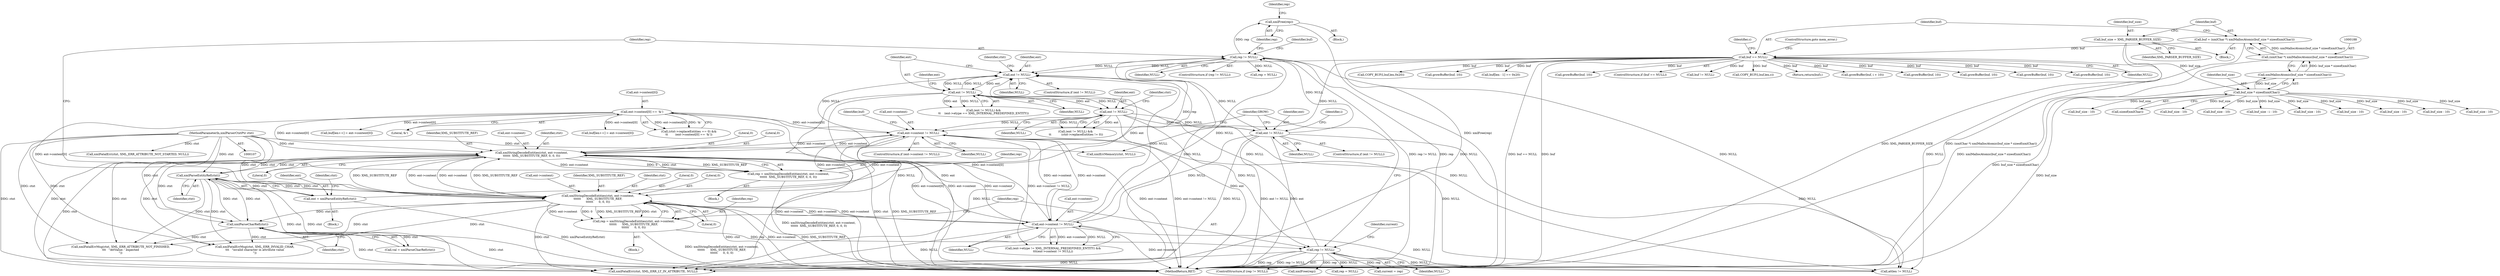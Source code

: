 digraph "0_Chrome_d0947db40187f4708c58e64cbd6013faf9eddeed_0@pointer" {
"1000600" [label="(Call,xmlFree(rep))"];
"1000596" [label="(Call,rep != NULL)"];
"1000584" [label="(Call,rep = xmlStringDecodeEntities(ctxt, ent->content,\n\t\t\t\t\t\t  XML_SUBSTITUTE_REF, 0, 0, 0))"];
"1000586" [label="(Call,xmlStringDecodeEntities(ctxt, ent->content,\n\t\t\t\t\t\t  XML_SUBSTITUTE_REF, 0, 0, 0))"];
"1000337" [label="(Call,xmlParseEntityRef(ctxt))"];
"1000238" [label="(Call,xmlParseCharRef(ctxt))"];
"1000453" [label="(Call,xmlStringDecodeEntities(ctxt, ent->content,\n\t\t\t\t\t\t      XML_SUBSTITUTE_REF,\n\t\t\t\t\t\t      0, 0, 0))"];
"1000108" [label="(MethodParameterIn,xmlParserCtxtPtr ctxt)"];
"1000382" [label="(Call,ent->content[0] == '&')"];
"1000537" [label="(Call,ent->content != NULL)"];
"1000578" [label="(Call,ent->content != NULL)"];
"1000554" [label="(Call,ent != NULL)"];
"1000435" [label="(Call,ent != NULL)"];
"1000356" [label="(Call,ent != NULL)"];
"1000344" [label="(Call,ent != NULL)"];
"1000335" [label="(Call,ent = xmlParseEntityRef(ctxt))"];
"1000195" [label="(Call,buf == NULL)"];
"1000185" [label="(Call,buf = (xmlChar *) xmlMallocAtomic(buf_size * sizeof(xmlChar)))"];
"1000187" [label="(Call,(xmlChar *) xmlMallocAtomic(buf_size * sizeof(xmlChar)))"];
"1000189" [label="(Call,xmlMallocAtomic(buf_size * sizeof(xmlChar)))"];
"1000190" [label="(Call,buf_size * sizeof(xmlChar))"];
"1000182" [label="(Call,buf_size = XML_PARSER_BUFFER_SIZE)"];
"1000463" [label="(Call,rep != NULL)"];
"1000451" [label="(Call,rep = xmlStringDecodeEntities(ctxt, ent->content,\n\t\t\t\t\t\t      XML_SUBSTITUTE_REF,\n\t\t\t\t\t\t      0, 0, 0))"];
"1000468" [label="(Identifier,current)"];
"1000465" [label="(Identifier,NULL)"];
"1000785" [label="(Call,attlen != NULL)"];
"1000553" [label="(ControlStructure,if (ent != NULL))"];
"1000257" [label="(Call,growBuffer(buf, 10))"];
"1000334" [label="(Block,)"];
"1000358" [label="(Identifier,NULL)"];
"1000582" [label="(Identifier,NULL)"];
"1000555" [label="(Identifier,ent)"];
"1000583" [label="(Block,)"];
"1000594" [label="(Literal,0)"];
"1000192" [label="(Call,sizeof(xmlChar))"];
"1000194" [label="(ControlStructure,if (buf == NULL))"];
"1000799" [label="(Call,buf != NULL)"];
"1000702" [label="(Call,COPY_BUF(l,buf,len,c))"];
"1000792" [label="(Return,return(buf);)"];
"1000464" [label="(Identifier,rep)"];
"1000422" [label="(Call,buf[len++] = ent->content[0])"];
"1000599" [label="(Block,)"];
"1000455" [label="(Call,ent->content)"];
"1000572" [label="(Call,(ent->etype != XML_INTERNAL_PREDEFINED_ENTITY) &&\n\t\t\t(ent->content != NULL))"];
"1000195" [label="(Call,buf == NULL)"];
"1000719" [label="(Identifier,GROW)"];
"1000458" [label="(Identifier,XML_SUBSTITUTE_REF)"];
"1000461" [label="(Literal,0)"];
"1000529" [label="(Call,buf_size - 10)"];
"1000349" [label="(Identifier,ctxt)"];
"1000271" [label="(Call,buf_size - 10)"];
"1000614" [label="(Call,buf_size - i - 10)"];
"1000462" [label="(ControlStructure,if (rep != NULL))"];
"1000598" [label="(Identifier,NULL)"];
"1000454" [label="(Identifier,ctxt)"];
"1000620" [label="(Call,growBuffer(buf, i + 10))"];
"1000591" [label="(Identifier,XML_SUBSTITUTE_REF)"];
"1000196" [label="(Identifier,buf)"];
"1000183" [label="(Identifier,buf_size)"];
"1000335" [label="(Call,ent = xmlParseEntityRef(ctxt))"];
"1000595" [label="(ControlStructure,if (rep != NULL))"];
"1000176" [label="(Call,xmlFatalErr(ctxt, XML_ERR_ATTRIBUTE_NOT_STARTED, NULL))"];
"1000344" [label="(Call,ent != NULL)"];
"1000588" [label="(Call,ent->content)"];
"1000108" [label="(MethodParameterIn,xmlParserCtxtPtr ctxt)"];
"1000440" [label="(Identifier,ctxt)"];
"1000111" [label="(Block,)"];
"1000586" [label="(Call,xmlStringDecodeEntities(ctxt, ent->content,\n\t\t\t\t\t\t  XML_SUBSTITUTE_REF, 0, 0, 0))"];
"1000460" [label="(Literal,0)"];
"1000382" [label="(Call,ent->content[0] == '&')"];
"1000519" [label="(Call,xmlFree(rep))"];
"1000336" [label="(Identifier,ent)"];
"1000346" [label="(Identifier,NULL)"];
"1000537" [label="(Call,ent->content != NULL)"];
"1000434" [label="(Call,(ent != NULL) && \n\t\t           (ctxt->replaceEntities != 0))"];
"1000453" [label="(Call,xmlStringDecodeEntities(ctxt, ent->content,\n\t\t\t\t\t\t      XML_SUBSTITUTE_REF,\n\t\t\t\t\t\t      0, 0, 0))"];
"1000388" [label="(Literal,'&')"];
"1000435" [label="(Call,ent != NULL)"];
"1000542" [label="(Call,buf[len++] = ent->content[0])"];
"1000236" [label="(Call,val = xmlParseCharRef(ctxt))"];
"1000341" [label="(Identifier,ctxt)"];
"1000521" [label="(Call,rep = NULL)"];
"1000795" [label="(Call,xmlErrMemory(ctxt, NULL))"];
"1000372" [label="(Call,growBuffer(buf, 10))"];
"1000603" [label="(Identifier,rep)"];
"1000451" [label="(Call,rep = xmlStringDecodeEntities(ctxt, ent->content,\n\t\t\t\t\t\t      XML_SUBSTITUTE_REF,\n\t\t\t\t\t\t      0, 0, 0))"];
"1000368" [label="(Call,buf_size - 10)"];
"1000239" [label="(Identifier,ctxt)"];
"1000191" [label="(Identifier,buf_size)"];
"1000450" [label="(Block,)"];
"1000383" [label="(Call,ent->content[0])"];
"1000596" [label="(Call,rep != NULL)"];
"1000459" [label="(Literal,0)"];
"1000710" [label="(Call,buf_size - 10)"];
"1000356" [label="(Call,ent != NULL)"];
"1000198" [label="(ControlStructure,goto mem_error;)"];
"1000560" [label="(Identifier,i)"];
"1000184" [label="(Identifier,XML_PARSER_BUFFER_SIZE)"];
"1000357" [label="(Identifier,ent)"];
"1000437" [label="(Identifier,NULL)"];
"1000533" [label="(Call,growBuffer(buf, 10))"];
"1000597" [label="(Identifier,rep)"];
"1000345" [label="(Identifier,ent)"];
"1000182" [label="(Call,buf_size = XML_PARSER_BUFFER_SIZE)"];
"1000587" [label="(Identifier,ctxt)"];
"1000317" [label="(Call,buf_size - 10)"];
"1000321" [label="(Call,growBuffer(buf, 10))"];
"1000238" [label="(Call,xmlParseCharRef(ctxt))"];
"1000579" [label="(Call,ent->content)"];
"1000376" [label="(Call,(ctxt->replaceEntities == 0) &&\n\t\t        (ent->content[0] == '&'))"];
"1000544" [label="(Identifier,buf)"];
"1000343" [label="(ControlStructure,if (ent != NULL))"];
"1000584" [label="(Call,rep = xmlStringDecodeEntities(ctxt, ent->content,\n\t\t\t\t\t\t  XML_SUBSTITUTE_REF, 0, 0, 0))"];
"1000275" [label="(Call,growBuffer(buf, 10))"];
"1000601" [label="(Identifier,rep)"];
"1000186" [label="(Identifier,buf)"];
"1000538" [label="(Call,ent->content)"];
"1000592" [label="(Literal,0)"];
"1000197" [label="(Identifier,NULL)"];
"1000556" [label="(Identifier,NULL)"];
"1000190" [label="(Call,buf_size * sizeof(xmlChar))"];
"1000687" [label="(Call,buf_size - 10)"];
"1000578" [label="(Call,ent->content != NULL)"];
"1000355" [label="(Call,(ent != NULL) &&\n\t\t    (ent->etype == XML_INTERNAL_PREDEFINED_ENTITY))"];
"1000361" [label="(Identifier,ent)"];
"1000536" [label="(ControlStructure,if (ent->content != NULL))"];
"1000600" [label="(Call,xmlFree(rep))"];
"1000585" [label="(Identifier,rep)"];
"1000512" [label="(Call,buf_size - 10)"];
"1000554" [label="(Call,ent != NULL)"];
"1000463" [label="(Call,rep != NULL)"];
"1000778" [label="(Call,xmlFatalErrMsg(ctxt, XML_ERR_ATTRIBUTE_NOT_FINISHED,\n\t\t\t   \"AttValue: ' expected\n\"))"];
"1000185" [label="(Call,buf = (xmlChar *) xmlMallocAtomic(buf_size * sizeof(xmlChar)))"];
"1000679" [label="(Call,COPY_BUF(l,buf,len,0x20))"];
"1000467" [label="(Call,current = rep)"];
"1000812" [label="(MethodReturn,RET)"];
"1000189" [label="(Call,xmlMallocAtomic(buf_size * sizeof(xmlChar)))"];
"1000338" [label="(Identifier,ctxt)"];
"1000200" [label="(Identifier,c)"];
"1000593" [label="(Literal,0)"];
"1000337" [label="(Call,xmlParseEntityRef(ctxt))"];
"1000607" [label="(Identifier,buf)"];
"1000541" [label="(Identifier,NULL)"];
"1000602" [label="(Call,rep = NULL)"];
"1000253" [label="(Call,buf_size - 10)"];
"1000516" [label="(Call,growBuffer(buf, 10))"];
"1000734" [label="(Call,buf[len - 1] == 0x20)"];
"1000753" [label="(Call,xmlFatalErr(ctxt, XML_ERR_LT_IN_ATTRIBUTE, NULL))"];
"1000452" [label="(Identifier,rep)"];
"1000772" [label="(Call,xmlFatalErrMsg(ctxt, XML_ERR_INVALID_CHAR,\n\t\t\t   \"invalid character in attribute value\n\"))"];
"1000187" [label="(Call,(xmlChar *) xmlMallocAtomic(buf_size * sizeof(xmlChar)))"];
"1000436" [label="(Identifier,ent)"];
"1000600" -> "1000599"  [label="AST: "];
"1000600" -> "1000601"  [label="CFG: "];
"1000601" -> "1000600"  [label="AST: "];
"1000603" -> "1000600"  [label="CFG: "];
"1000600" -> "1000812"  [label="DDG: xmlFree(rep)"];
"1000596" -> "1000600"  [label="DDG: rep"];
"1000596" -> "1000595"  [label="AST: "];
"1000596" -> "1000598"  [label="CFG: "];
"1000597" -> "1000596"  [label="AST: "];
"1000598" -> "1000596"  [label="AST: "];
"1000601" -> "1000596"  [label="CFG: "];
"1000607" -> "1000596"  [label="CFG: "];
"1000596" -> "1000812"  [label="DDG: rep"];
"1000596" -> "1000812"  [label="DDG: rep != NULL"];
"1000596" -> "1000344"  [label="DDG: NULL"];
"1000584" -> "1000596"  [label="DDG: rep"];
"1000554" -> "1000596"  [label="DDG: NULL"];
"1000578" -> "1000596"  [label="DDG: NULL"];
"1000596" -> "1000602"  [label="DDG: NULL"];
"1000596" -> "1000753"  [label="DDG: NULL"];
"1000596" -> "1000785"  [label="DDG: NULL"];
"1000584" -> "1000583"  [label="AST: "];
"1000584" -> "1000586"  [label="CFG: "];
"1000585" -> "1000584"  [label="AST: "];
"1000586" -> "1000584"  [label="AST: "];
"1000597" -> "1000584"  [label="CFG: "];
"1000584" -> "1000812"  [label="DDG: xmlStringDecodeEntities(ctxt, ent->content,\n\t\t\t\t\t\t  XML_SUBSTITUTE_REF, 0, 0, 0)"];
"1000586" -> "1000584"  [label="DDG: ent->content"];
"1000586" -> "1000584"  [label="DDG: 0"];
"1000586" -> "1000584"  [label="DDG: XML_SUBSTITUTE_REF"];
"1000586" -> "1000584"  [label="DDG: ctxt"];
"1000586" -> "1000594"  [label="CFG: "];
"1000587" -> "1000586"  [label="AST: "];
"1000588" -> "1000586"  [label="AST: "];
"1000591" -> "1000586"  [label="AST: "];
"1000592" -> "1000586"  [label="AST: "];
"1000593" -> "1000586"  [label="AST: "];
"1000594" -> "1000586"  [label="AST: "];
"1000586" -> "1000812"  [label="DDG: ent->content"];
"1000586" -> "1000812"  [label="DDG: ctxt"];
"1000586" -> "1000812"  [label="DDG: XML_SUBSTITUTE_REF"];
"1000586" -> "1000238"  [label="DDG: ctxt"];
"1000586" -> "1000337"  [label="DDG: ctxt"];
"1000586" -> "1000453"  [label="DDG: ent->content"];
"1000586" -> "1000453"  [label="DDG: XML_SUBSTITUTE_REF"];
"1000586" -> "1000537"  [label="DDG: ent->content"];
"1000586" -> "1000578"  [label="DDG: ent->content"];
"1000337" -> "1000586"  [label="DDG: ctxt"];
"1000108" -> "1000586"  [label="DDG: ctxt"];
"1000382" -> "1000586"  [label="DDG: ent->content[0]"];
"1000537" -> "1000586"  [label="DDG: ent->content"];
"1000578" -> "1000586"  [label="DDG: ent->content"];
"1000453" -> "1000586"  [label="DDG: ent->content"];
"1000453" -> "1000586"  [label="DDG: XML_SUBSTITUTE_REF"];
"1000586" -> "1000753"  [label="DDG: ctxt"];
"1000586" -> "1000772"  [label="DDG: ctxt"];
"1000586" -> "1000778"  [label="DDG: ctxt"];
"1000337" -> "1000335"  [label="AST: "];
"1000337" -> "1000338"  [label="CFG: "];
"1000338" -> "1000337"  [label="AST: "];
"1000335" -> "1000337"  [label="CFG: "];
"1000337" -> "1000812"  [label="DDG: ctxt"];
"1000337" -> "1000238"  [label="DDG: ctxt"];
"1000337" -> "1000335"  [label="DDG: ctxt"];
"1000238" -> "1000337"  [label="DDG: ctxt"];
"1000453" -> "1000337"  [label="DDG: ctxt"];
"1000108" -> "1000337"  [label="DDG: ctxt"];
"1000337" -> "1000453"  [label="DDG: ctxt"];
"1000337" -> "1000753"  [label="DDG: ctxt"];
"1000337" -> "1000772"  [label="DDG: ctxt"];
"1000337" -> "1000778"  [label="DDG: ctxt"];
"1000238" -> "1000236"  [label="AST: "];
"1000238" -> "1000239"  [label="CFG: "];
"1000239" -> "1000238"  [label="AST: "];
"1000236" -> "1000238"  [label="CFG: "];
"1000238" -> "1000812"  [label="DDG: ctxt"];
"1000238" -> "1000236"  [label="DDG: ctxt"];
"1000453" -> "1000238"  [label="DDG: ctxt"];
"1000108" -> "1000238"  [label="DDG: ctxt"];
"1000238" -> "1000753"  [label="DDG: ctxt"];
"1000238" -> "1000772"  [label="DDG: ctxt"];
"1000238" -> "1000778"  [label="DDG: ctxt"];
"1000453" -> "1000451"  [label="AST: "];
"1000453" -> "1000461"  [label="CFG: "];
"1000454" -> "1000453"  [label="AST: "];
"1000455" -> "1000453"  [label="AST: "];
"1000458" -> "1000453"  [label="AST: "];
"1000459" -> "1000453"  [label="AST: "];
"1000460" -> "1000453"  [label="AST: "];
"1000461" -> "1000453"  [label="AST: "];
"1000451" -> "1000453"  [label="CFG: "];
"1000453" -> "1000812"  [label="DDG: ent->content"];
"1000453" -> "1000812"  [label="DDG: XML_SUBSTITUTE_REF"];
"1000453" -> "1000812"  [label="DDG: ctxt"];
"1000453" -> "1000451"  [label="DDG: ent->content"];
"1000453" -> "1000451"  [label="DDG: 0"];
"1000453" -> "1000451"  [label="DDG: XML_SUBSTITUTE_REF"];
"1000453" -> "1000451"  [label="DDG: ctxt"];
"1000108" -> "1000453"  [label="DDG: ctxt"];
"1000382" -> "1000453"  [label="DDG: ent->content[0]"];
"1000537" -> "1000453"  [label="DDG: ent->content"];
"1000578" -> "1000453"  [label="DDG: ent->content"];
"1000453" -> "1000537"  [label="DDG: ent->content"];
"1000453" -> "1000578"  [label="DDG: ent->content"];
"1000453" -> "1000753"  [label="DDG: ctxt"];
"1000453" -> "1000772"  [label="DDG: ctxt"];
"1000453" -> "1000778"  [label="DDG: ctxt"];
"1000108" -> "1000107"  [label="AST: "];
"1000108" -> "1000812"  [label="DDG: ctxt"];
"1000108" -> "1000176"  [label="DDG: ctxt"];
"1000108" -> "1000753"  [label="DDG: ctxt"];
"1000108" -> "1000772"  [label="DDG: ctxt"];
"1000108" -> "1000778"  [label="DDG: ctxt"];
"1000108" -> "1000795"  [label="DDG: ctxt"];
"1000382" -> "1000376"  [label="AST: "];
"1000382" -> "1000388"  [label="CFG: "];
"1000383" -> "1000382"  [label="AST: "];
"1000388" -> "1000382"  [label="AST: "];
"1000376" -> "1000382"  [label="CFG: "];
"1000382" -> "1000812"  [label="DDG: ent->content[0]"];
"1000382" -> "1000376"  [label="DDG: ent->content[0]"];
"1000382" -> "1000376"  [label="DDG: '&'"];
"1000382" -> "1000422"  [label="DDG: ent->content[0]"];
"1000382" -> "1000537"  [label="DDG: ent->content[0]"];
"1000382" -> "1000542"  [label="DDG: ent->content[0]"];
"1000382" -> "1000578"  [label="DDG: ent->content[0]"];
"1000537" -> "1000536"  [label="AST: "];
"1000537" -> "1000541"  [label="CFG: "];
"1000538" -> "1000537"  [label="AST: "];
"1000541" -> "1000537"  [label="AST: "];
"1000544" -> "1000537"  [label="CFG: "];
"1000719" -> "1000537"  [label="CFG: "];
"1000537" -> "1000812"  [label="DDG: ent->content"];
"1000537" -> "1000812"  [label="DDG: ent->content != NULL"];
"1000537" -> "1000344"  [label="DDG: NULL"];
"1000578" -> "1000537"  [label="DDG: ent->content"];
"1000435" -> "1000537"  [label="DDG: NULL"];
"1000537" -> "1000572"  [label="DDG: ent->content != NULL"];
"1000537" -> "1000578"  [label="DDG: ent->content"];
"1000537" -> "1000753"  [label="DDG: NULL"];
"1000537" -> "1000785"  [label="DDG: NULL"];
"1000578" -> "1000572"  [label="AST: "];
"1000578" -> "1000582"  [label="CFG: "];
"1000579" -> "1000578"  [label="AST: "];
"1000582" -> "1000578"  [label="AST: "];
"1000572" -> "1000578"  [label="CFG: "];
"1000578" -> "1000812"  [label="DDG: ent->content"];
"1000578" -> "1000344"  [label="DDG: NULL"];
"1000578" -> "1000572"  [label="DDG: ent->content"];
"1000578" -> "1000572"  [label="DDG: NULL"];
"1000554" -> "1000578"  [label="DDG: NULL"];
"1000578" -> "1000753"  [label="DDG: NULL"];
"1000578" -> "1000785"  [label="DDG: NULL"];
"1000554" -> "1000553"  [label="AST: "];
"1000554" -> "1000556"  [label="CFG: "];
"1000555" -> "1000554"  [label="AST: "];
"1000556" -> "1000554"  [label="AST: "];
"1000560" -> "1000554"  [label="CFG: "];
"1000719" -> "1000554"  [label="CFG: "];
"1000554" -> "1000812"  [label="DDG: ent != NULL"];
"1000554" -> "1000812"  [label="DDG: ent"];
"1000554" -> "1000344"  [label="DDG: NULL"];
"1000435" -> "1000554"  [label="DDG: ent"];
"1000435" -> "1000554"  [label="DDG: NULL"];
"1000554" -> "1000753"  [label="DDG: NULL"];
"1000554" -> "1000785"  [label="DDG: NULL"];
"1000435" -> "1000434"  [label="AST: "];
"1000435" -> "1000437"  [label="CFG: "];
"1000436" -> "1000435"  [label="AST: "];
"1000437" -> "1000435"  [label="AST: "];
"1000440" -> "1000435"  [label="CFG: "];
"1000434" -> "1000435"  [label="CFG: "];
"1000435" -> "1000812"  [label="DDG: ent"];
"1000435" -> "1000434"  [label="DDG: ent"];
"1000435" -> "1000434"  [label="DDG: NULL"];
"1000356" -> "1000435"  [label="DDG: ent"];
"1000356" -> "1000435"  [label="DDG: NULL"];
"1000435" -> "1000463"  [label="DDG: NULL"];
"1000356" -> "1000355"  [label="AST: "];
"1000356" -> "1000358"  [label="CFG: "];
"1000357" -> "1000356"  [label="AST: "];
"1000358" -> "1000356"  [label="AST: "];
"1000361" -> "1000356"  [label="CFG: "];
"1000355" -> "1000356"  [label="CFG: "];
"1000356" -> "1000812"  [label="DDG: ent"];
"1000356" -> "1000344"  [label="DDG: NULL"];
"1000356" -> "1000355"  [label="DDG: ent"];
"1000356" -> "1000355"  [label="DDG: NULL"];
"1000344" -> "1000356"  [label="DDG: ent"];
"1000344" -> "1000356"  [label="DDG: NULL"];
"1000356" -> "1000753"  [label="DDG: NULL"];
"1000356" -> "1000785"  [label="DDG: NULL"];
"1000344" -> "1000343"  [label="AST: "];
"1000344" -> "1000346"  [label="CFG: "];
"1000345" -> "1000344"  [label="AST: "];
"1000346" -> "1000344"  [label="AST: "];
"1000349" -> "1000344"  [label="CFG: "];
"1000357" -> "1000344"  [label="CFG: "];
"1000335" -> "1000344"  [label="DDG: ent"];
"1000195" -> "1000344"  [label="DDG: NULL"];
"1000463" -> "1000344"  [label="DDG: NULL"];
"1000335" -> "1000334"  [label="AST: "];
"1000336" -> "1000335"  [label="AST: "];
"1000341" -> "1000335"  [label="CFG: "];
"1000335" -> "1000812"  [label="DDG: xmlParseEntityRef(ctxt)"];
"1000195" -> "1000194"  [label="AST: "];
"1000195" -> "1000197"  [label="CFG: "];
"1000196" -> "1000195"  [label="AST: "];
"1000197" -> "1000195"  [label="AST: "];
"1000198" -> "1000195"  [label="CFG: "];
"1000200" -> "1000195"  [label="CFG: "];
"1000195" -> "1000812"  [label="DDG: buf == NULL"];
"1000195" -> "1000812"  [label="DDG: buf"];
"1000185" -> "1000195"  [label="DDG: buf"];
"1000195" -> "1000257"  [label="DDG: buf"];
"1000195" -> "1000275"  [label="DDG: buf"];
"1000195" -> "1000321"  [label="DDG: buf"];
"1000195" -> "1000372"  [label="DDG: buf"];
"1000195" -> "1000516"  [label="DDG: buf"];
"1000195" -> "1000533"  [label="DDG: buf"];
"1000195" -> "1000620"  [label="DDG: buf"];
"1000195" -> "1000679"  [label="DDG: buf"];
"1000195" -> "1000702"  [label="DDG: buf"];
"1000195" -> "1000734"  [label="DDG: buf"];
"1000195" -> "1000753"  [label="DDG: NULL"];
"1000195" -> "1000785"  [label="DDG: NULL"];
"1000195" -> "1000792"  [label="DDG: buf"];
"1000195" -> "1000795"  [label="DDG: NULL"];
"1000195" -> "1000799"  [label="DDG: buf"];
"1000185" -> "1000111"  [label="AST: "];
"1000185" -> "1000187"  [label="CFG: "];
"1000186" -> "1000185"  [label="AST: "];
"1000187" -> "1000185"  [label="AST: "];
"1000196" -> "1000185"  [label="CFG: "];
"1000185" -> "1000812"  [label="DDG: (xmlChar *) xmlMallocAtomic(buf_size * sizeof(xmlChar))"];
"1000187" -> "1000185"  [label="DDG: xmlMallocAtomic(buf_size * sizeof(xmlChar))"];
"1000187" -> "1000189"  [label="CFG: "];
"1000188" -> "1000187"  [label="AST: "];
"1000189" -> "1000187"  [label="AST: "];
"1000187" -> "1000812"  [label="DDG: xmlMallocAtomic(buf_size * sizeof(xmlChar))"];
"1000189" -> "1000187"  [label="DDG: buf_size * sizeof(xmlChar)"];
"1000189" -> "1000190"  [label="CFG: "];
"1000190" -> "1000189"  [label="AST: "];
"1000189" -> "1000812"  [label="DDG: buf_size * sizeof(xmlChar)"];
"1000190" -> "1000189"  [label="DDG: buf_size"];
"1000190" -> "1000192"  [label="CFG: "];
"1000191" -> "1000190"  [label="AST: "];
"1000192" -> "1000190"  [label="AST: "];
"1000190" -> "1000812"  [label="DDG: buf_size"];
"1000182" -> "1000190"  [label="DDG: buf_size"];
"1000190" -> "1000253"  [label="DDG: buf_size"];
"1000190" -> "1000271"  [label="DDG: buf_size"];
"1000190" -> "1000317"  [label="DDG: buf_size"];
"1000190" -> "1000368"  [label="DDG: buf_size"];
"1000190" -> "1000512"  [label="DDG: buf_size"];
"1000190" -> "1000529"  [label="DDG: buf_size"];
"1000190" -> "1000614"  [label="DDG: buf_size"];
"1000190" -> "1000687"  [label="DDG: buf_size"];
"1000190" -> "1000710"  [label="DDG: buf_size"];
"1000182" -> "1000111"  [label="AST: "];
"1000182" -> "1000184"  [label="CFG: "];
"1000183" -> "1000182"  [label="AST: "];
"1000184" -> "1000182"  [label="AST: "];
"1000186" -> "1000182"  [label="CFG: "];
"1000182" -> "1000812"  [label="DDG: XML_PARSER_BUFFER_SIZE"];
"1000463" -> "1000462"  [label="AST: "];
"1000463" -> "1000465"  [label="CFG: "];
"1000464" -> "1000463"  [label="AST: "];
"1000465" -> "1000463"  [label="AST: "];
"1000468" -> "1000463"  [label="CFG: "];
"1000719" -> "1000463"  [label="CFG: "];
"1000463" -> "1000812"  [label="DDG: rep != NULL"];
"1000463" -> "1000812"  [label="DDG: rep"];
"1000451" -> "1000463"  [label="DDG: rep"];
"1000463" -> "1000467"  [label="DDG: rep"];
"1000463" -> "1000519"  [label="DDG: rep"];
"1000463" -> "1000521"  [label="DDG: NULL"];
"1000463" -> "1000753"  [label="DDG: NULL"];
"1000463" -> "1000785"  [label="DDG: NULL"];
"1000451" -> "1000450"  [label="AST: "];
"1000452" -> "1000451"  [label="AST: "];
"1000464" -> "1000451"  [label="CFG: "];
"1000451" -> "1000812"  [label="DDG: xmlStringDecodeEntities(ctxt, ent->content,\n\t\t\t\t\t\t      XML_SUBSTITUTE_REF,\n\t\t\t\t\t\t      0, 0, 0)"];
}
